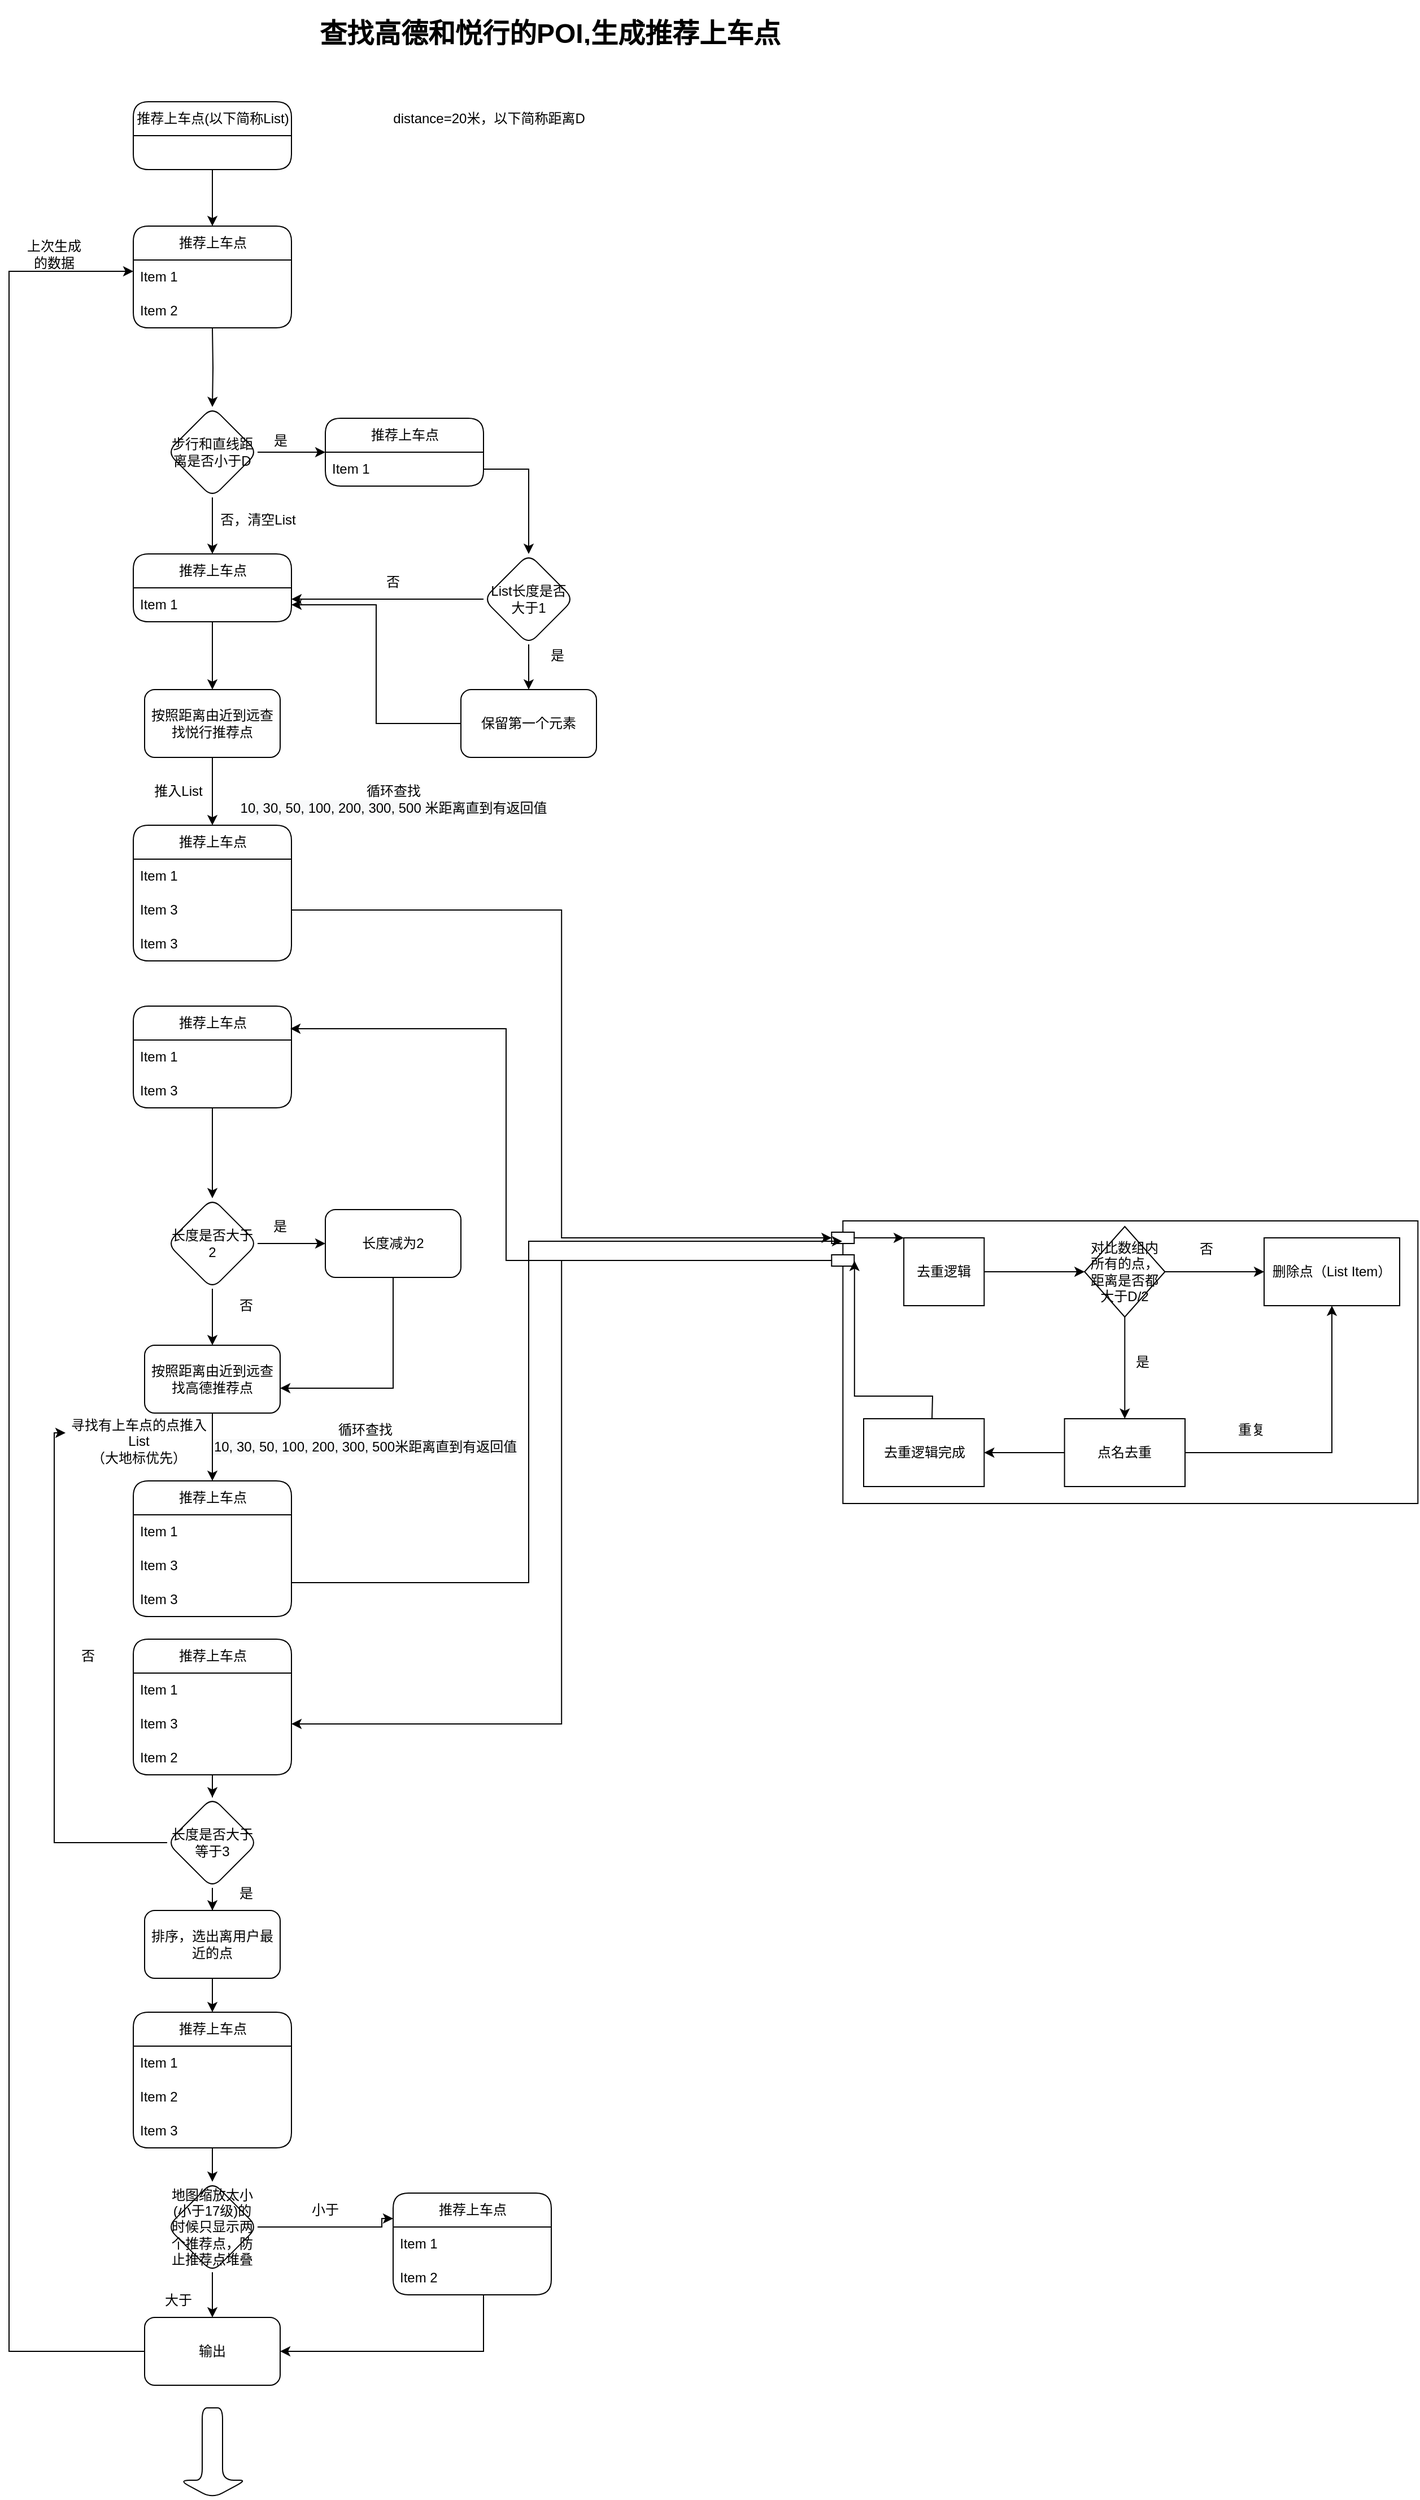 <mxfile version="17.4.0" type="github">
  <diagram id="mwaR5GpsswHJiH0Ugivy" name="Page-1">
    <mxGraphModel dx="2407" dy="2047" grid="1" gridSize="10" guides="1" tooltips="1" connect="1" arrows="1" fold="1" page="1" pageScale="1" pageWidth="827" pageHeight="1169" background="#FFFFFF" math="0" shadow="0">
      <root>
        <mxCell id="0" />
        <mxCell id="1" parent="0" />
        <mxCell id="mT-AoLK3dv-QOc7g7Hux-5" value="" style="edgeStyle=orthogonalEdgeStyle;rounded=0;orthogonalLoop=1;jettySize=auto;html=1;fontFamily=Helvetica;fontSize=12;fontColor=default;entryX=0.5;entryY=0;entryDx=0;entryDy=0;" edge="1" parent="1" target="mT-AoLK3dv-QOc7g7Hux-4">
          <mxGeometry relative="1" as="geometry">
            <mxPoint x="140" y="160" as="sourcePoint" />
            <mxPoint x="140" y="230" as="targetPoint" />
          </mxGeometry>
        </mxCell>
        <mxCell id="mT-AoLK3dv-QOc7g7Hux-10" value="" style="edgeStyle=orthogonalEdgeStyle;rounded=0;orthogonalLoop=1;jettySize=auto;html=1;fontFamily=Helvetica;fontSize=12;fontColor=default;" edge="1" parent="1" source="mT-AoLK3dv-QOc7g7Hux-4">
          <mxGeometry relative="1" as="geometry">
            <mxPoint x="240" y="270" as="targetPoint" />
          </mxGeometry>
        </mxCell>
        <mxCell id="mT-AoLK3dv-QOc7g7Hux-26" style="edgeStyle=orthogonalEdgeStyle;rounded=0;orthogonalLoop=1;jettySize=auto;html=1;exitX=0.5;exitY=1;exitDx=0;exitDy=0;entryX=0.5;entryY=0;entryDx=0;entryDy=0;fontFamily=Helvetica;fontSize=12;fontColor=default;startSize=30;" edge="1" parent="1" source="mT-AoLK3dv-QOc7g7Hux-4" target="mT-AoLK3dv-QOc7g7Hux-25">
          <mxGeometry relative="1" as="geometry" />
        </mxCell>
        <mxCell id="mT-AoLK3dv-QOc7g7Hux-4" value="步行和直线距离是否小于D" style="rhombus;whiteSpace=wrap;html=1;rounded=1;" vertex="1" parent="1">
          <mxGeometry x="100" y="230" width="80" height="80" as="geometry" />
        </mxCell>
        <mxCell id="mT-AoLK3dv-QOc7g7Hux-6" value="&lt;h1&gt;查找高德和悦行的POI,生成推荐上车点&lt;/h1&gt;&lt;p&gt;&lt;br&gt;&lt;/p&gt;" style="text;html=1;strokeColor=none;fillColor=none;spacing=5;spacingTop=-20;whiteSpace=wrap;overflow=hidden;rounded=0;fontFamily=Helvetica;fontSize=12;fontColor=default;" vertex="1" parent="1">
          <mxGeometry x="230" y="-120" width="461" height="30" as="geometry" />
        </mxCell>
        <mxCell id="mT-AoLK3dv-QOc7g7Hux-8" value="distance=20米，以下简称距离D" style="text;html=1;strokeColor=none;fillColor=none;align=center;verticalAlign=middle;whiteSpace=wrap;rounded=0;fontFamily=Helvetica;fontSize=12;fontColor=default;" vertex="1" parent="1">
          <mxGeometry x="280" y="-40" width="210" height="30" as="geometry" />
        </mxCell>
        <mxCell id="mT-AoLK3dv-QOc7g7Hux-11" value="是" style="text;html=1;align=center;verticalAlign=middle;resizable=0;points=[];autosize=1;strokeColor=none;fillColor=none;fontSize=12;fontFamily=Helvetica;fontColor=default;" vertex="1" parent="1">
          <mxGeometry x="185" y="250" width="30" height="20" as="geometry" />
        </mxCell>
        <mxCell id="mT-AoLK3dv-QOc7g7Hux-12" value="推荐上车点" style="swimlane;fontStyle=0;childLayout=stackLayout;horizontal=1;startSize=30;horizontalStack=0;resizeParent=1;resizeParentMax=0;resizeLast=0;collapsible=1;marginBottom=0;rounded=1;fontFamily=Helvetica;fontSize=12;fontColor=default;strokeColor=default;fillColor=default;html=1;" vertex="1" parent="1">
          <mxGeometry x="70" y="70" width="140" height="90" as="geometry" />
        </mxCell>
        <mxCell id="mT-AoLK3dv-QOc7g7Hux-140" value="Item 1" style="text;strokeColor=none;fillColor=none;align=left;verticalAlign=middle;spacingLeft=4;spacingRight=4;overflow=hidden;points=[[0,0.5],[1,0.5]];portConstraint=eastwest;rotatable=0;rounded=1;fontFamily=Helvetica;fontSize=12;fontColor=default;startSize=30;html=1;" vertex="1" parent="mT-AoLK3dv-QOc7g7Hux-12">
          <mxGeometry y="30" width="140" height="30" as="geometry" />
        </mxCell>
        <mxCell id="mT-AoLK3dv-QOc7g7Hux-141" value="Item 2&lt;span&gt;	&lt;/span&gt;" style="text;strokeColor=none;fillColor=none;align=left;verticalAlign=middle;spacingLeft=4;spacingRight=4;overflow=hidden;points=[[0,0.5],[1,0.5]];portConstraint=eastwest;rotatable=0;rounded=1;fontFamily=Helvetica;fontSize=12;fontColor=default;startSize=30;html=1;" vertex="1" parent="mT-AoLK3dv-QOc7g7Hux-12">
          <mxGeometry y="60" width="140" height="30" as="geometry" />
        </mxCell>
        <mxCell id="mT-AoLK3dv-QOc7g7Hux-21" value="推荐上车点" style="swimlane;fontStyle=0;childLayout=stackLayout;horizontal=1;startSize=30;horizontalStack=0;resizeParent=1;resizeParentMax=0;resizeLast=0;collapsible=1;marginBottom=0;rounded=1;fontFamily=Helvetica;fontSize=12;fontColor=default;strokeColor=default;fillColor=default;html=1;" vertex="1" parent="1">
          <mxGeometry x="240" y="240" width="140" height="60" as="geometry" />
        </mxCell>
        <mxCell id="mT-AoLK3dv-QOc7g7Hux-22" value="Item 1" style="text;strokeColor=none;fillColor=none;align=left;verticalAlign=middle;spacingLeft=4;spacingRight=4;overflow=hidden;points=[[0,0.5],[1,0.5]];portConstraint=eastwest;rotatable=0;rounded=1;fontFamily=Helvetica;fontSize=12;fontColor=default;startSize=30;html=1;" vertex="1" parent="mT-AoLK3dv-QOc7g7Hux-21">
          <mxGeometry y="30" width="140" height="30" as="geometry" />
        </mxCell>
        <mxCell id="mT-AoLK3dv-QOc7g7Hux-30" value="" style="edgeStyle=orthogonalEdgeStyle;rounded=0;orthogonalLoop=1;jettySize=auto;html=1;fontFamily=Helvetica;fontSize=12;fontColor=default;startSize=30;" edge="1" parent="1" source="mT-AoLK3dv-QOc7g7Hux-25" target="mT-AoLK3dv-QOc7g7Hux-29">
          <mxGeometry relative="1" as="geometry" />
        </mxCell>
        <mxCell id="mT-AoLK3dv-QOc7g7Hux-25" value="&lt;span&gt;推荐上车点&lt;/span&gt;" style="swimlane;fontStyle=0;childLayout=stackLayout;horizontal=1;startSize=30;horizontalStack=0;resizeParent=1;resizeParentMax=0;resizeLast=0;collapsible=1;marginBottom=0;rounded=1;fontFamily=Helvetica;fontSize=12;fontColor=default;strokeColor=default;fillColor=default;html=1;" vertex="1" parent="1">
          <mxGeometry x="70" y="360" width="140" height="60" as="geometry" />
        </mxCell>
        <mxCell id="mT-AoLK3dv-QOc7g7Hux-131" value="Item 1" style="text;strokeColor=none;fillColor=none;align=left;verticalAlign=middle;spacingLeft=4;spacingRight=4;overflow=hidden;points=[[0,0.5],[1,0.5]];portConstraint=eastwest;rotatable=0;rounded=1;fontFamily=Helvetica;fontSize=12;fontColor=default;startSize=30;html=1;" vertex="1" parent="mT-AoLK3dv-QOc7g7Hux-25">
          <mxGeometry y="30" width="140" height="30" as="geometry" />
        </mxCell>
        <mxCell id="mT-AoLK3dv-QOc7g7Hux-27" value="否，清空List" style="text;html=1;align=center;verticalAlign=middle;resizable=0;points=[];autosize=1;strokeColor=none;fillColor=none;fontSize=12;fontFamily=Helvetica;fontColor=default;" vertex="1" parent="1">
          <mxGeometry x="140" y="320" width="80" height="20" as="geometry" />
        </mxCell>
        <mxCell id="mT-AoLK3dv-QOc7g7Hux-37" value="" style="edgeStyle=orthogonalEdgeStyle;rounded=0;orthogonalLoop=1;jettySize=auto;html=1;fontFamily=Helvetica;fontSize=12;fontColor=default;startSize=30;entryX=0.5;entryY=0;entryDx=0;entryDy=0;" edge="1" parent="1" source="mT-AoLK3dv-QOc7g7Hux-29">
          <mxGeometry relative="1" as="geometry">
            <mxPoint x="140" y="600" as="targetPoint" />
          </mxGeometry>
        </mxCell>
        <mxCell id="mT-AoLK3dv-QOc7g7Hux-29" value="按照距离由近到远查找悦行推荐点" style="whiteSpace=wrap;html=1;fontStyle=0;startSize=30;rounded=1;" vertex="1" parent="1">
          <mxGeometry x="80" y="480" width="120" height="60" as="geometry" />
        </mxCell>
        <mxCell id="mT-AoLK3dv-QOc7g7Hux-31" value="&lt;br&gt;循环查找&lt;br&gt;&lt;span style=&quot;color: rgb(0 , 0 , 0) ; font-family: &amp;#34;helvetica&amp;#34; ; font-size: 12px ; font-style: normal ; font-weight: 400 ; letter-spacing: normal ; text-align: center ; text-indent: 0px ; text-transform: none ; word-spacing: 0px ; background-color: rgb(248 , 249 , 250) ; display: inline ; float: none&quot;&gt;10, 30, 50, 100, 200, 300, 500 米距离直到有返回值&lt;/span&gt;&lt;br&gt;" style="text;html=1;align=center;verticalAlign=middle;resizable=0;points=[];autosize=1;strokeColor=none;fillColor=none;fontSize=12;fontFamily=Helvetica;fontColor=default;" vertex="1" parent="1">
          <mxGeometry x="155" y="545" width="290" height="50" as="geometry" />
        </mxCell>
        <mxCell id="mT-AoLK3dv-QOc7g7Hux-32" style="edgeStyle=orthogonalEdgeStyle;rounded=0;orthogonalLoop=1;jettySize=auto;html=1;fontFamily=Helvetica;fontSize=12;fontColor=default;startSize=30;" edge="1" parent="1" source="mT-AoLK3dv-QOc7g7Hux-22" target="mT-AoLK3dv-QOc7g7Hux-124">
          <mxGeometry relative="1" as="geometry">
            <mxPoint x="420" y="340" as="targetPoint" />
          </mxGeometry>
        </mxCell>
        <mxCell id="mT-AoLK3dv-QOc7g7Hux-38" value="推荐上车点" style="swimlane;fontStyle=0;childLayout=stackLayout;horizontal=1;startSize=30;horizontalStack=0;resizeParent=1;resizeParentMax=0;resizeLast=0;collapsible=1;marginBottom=0;rounded=1;fontFamily=Helvetica;fontSize=12;fontColor=default;strokeColor=default;fillColor=default;html=1;" vertex="1" parent="1">
          <mxGeometry x="70" y="600" width="140" height="120" as="geometry" />
        </mxCell>
        <mxCell id="mT-AoLK3dv-QOc7g7Hux-39" value="Item 1" style="text;strokeColor=none;fillColor=none;align=left;verticalAlign=middle;spacingLeft=4;spacingRight=4;overflow=hidden;points=[[0,0.5],[1,0.5]];portConstraint=eastwest;rotatable=0;rounded=1;fontFamily=Helvetica;fontSize=12;fontColor=default;startSize=30;html=1;" vertex="1" parent="mT-AoLK3dv-QOc7g7Hux-38">
          <mxGeometry y="30" width="140" height="30" as="geometry" />
        </mxCell>
        <mxCell id="mT-AoLK3dv-QOc7g7Hux-40" value="Item 3" style="text;strokeColor=none;fillColor=none;align=left;verticalAlign=middle;spacingLeft=4;spacingRight=4;overflow=hidden;points=[[0,0.5],[1,0.5]];portConstraint=eastwest;rotatable=0;rounded=1;fontFamily=Helvetica;fontSize=12;fontColor=default;startSize=30;html=1;" vertex="1" parent="mT-AoLK3dv-QOc7g7Hux-38">
          <mxGeometry y="60" width="140" height="30" as="geometry" />
        </mxCell>
        <mxCell id="mT-AoLK3dv-QOc7g7Hux-41" value="Item 3" style="text;strokeColor=none;fillColor=none;align=left;verticalAlign=middle;spacingLeft=4;spacingRight=4;overflow=hidden;points=[[0,0.5],[1,0.5]];portConstraint=eastwest;rotatable=0;rounded=1;fontFamily=Helvetica;fontSize=12;fontColor=default;startSize=30;html=1;" vertex="1" parent="mT-AoLK3dv-QOc7g7Hux-38">
          <mxGeometry y="90" width="140" height="30" as="geometry" />
        </mxCell>
        <mxCell id="mT-AoLK3dv-QOc7g7Hux-62" value="" style="group" vertex="1" connectable="0" parent="1">
          <mxGeometry x="681" y="950" width="526.16" height="250" as="geometry" />
        </mxCell>
        <mxCell id="mT-AoLK3dv-QOc7g7Hux-65" value="" style="group" vertex="1" connectable="0" parent="mT-AoLK3dv-QOc7g7Hux-62">
          <mxGeometry x="26.62" y="5" width="499.54" height="245" as="geometry" />
        </mxCell>
        <mxCell id="mT-AoLK3dv-QOc7g7Hux-50" value="&lt;span style=&quot;color: rgba(0 , 0 , 0 , 0) ; font-family: monospace ; font-size: 0px&quot;&gt;%3CmxGraphModel%3E%3Croot%3E%3CmxCell%20id%3D%220%22%2F%3E%3CmxCell%20id%3D%221%22%20parent%3D%220%22%2F%3E%3CmxCell%20id%3D%222%22%20value%3D%22%22%20style%3D%22edgeStyle%3DorthogonalEdgeStyle%3Brounded%3D0%3BorthogonalLoop%3D1%3BjettySize%3Dauto%3Bhtml%3D1%3BfontFamily%3DHelvetica%3BfontSize%3D12%3BfontColor%3Ddefault%3BstartSize%3D30%3B%22%20edge%3D%221%22%20source%3D%223%22%20target%3D%225%22%20parent%3D%221%22%3E%3CmxGeometry%20relative%3D%221%22%20as%3D%22geometry%22%2F%3E%3C%2FmxCell%3E%3CmxCell%20id%3D%223%22%20value%3D%22%E5%8E%BB%E9%87%8D%E9%80%BB%E8%BE%91%22%20style%3D%22rounded%3D0%3BwhiteSpace%3Dwrap%3Bhtml%3D1%3BfontFamily%3DHelvetica%3BfontSize%3D12%3BfontColor%3Ddefault%3BstartSize%3D30%3BstrokeColor%3Ddefault%3BfillColor%3Ddefault%3B%22%20vertex%3D%221%22%20parent%3D%221%22%3E%3CmxGeometry%20x%3D%22360%22%20y%3D%22400%22%20width%3D%22120%22%20height%3D%2260%22%20as%3D%22geometry%22%2F%3E%3C%2FmxCell%3E%3CmxCell%20id%3D%224%22%20value%3D%22%22%20style%3D%22edgeStyle%3DorthogonalEdgeStyle%3Brounded%3D0%3BorthogonalLoop%3D1%3BjettySize%3Dauto%3Bhtml%3D1%3BfontFamily%3DHelvetica%3BfontSize%3D12%3BfontColor%3Ddefault%3BstartSize%3D30%3B%22%20edge%3D%221%22%20source%3D%225%22%20target%3D%227%22%20parent%3D%221%22%3E%3CmxGeometry%20relative%3D%221%22%20as%3D%22geometry%22%2F%3E%3C%2FmxCell%3E%3CmxCell%20id%3D%225%22%20value%3D%22%E5%AF%B9%E6%AF%94%E6%95%B0%E7%BB%84%E5%86%85%E6%89%80%E6%9C%89%E7%9A%84%E7%82%B9%EF%BC%8C%E8%B7%9D%E7%A6%BB%E6%98%AF%E5%90%A6%E9%83%BD%E5%A4%A7%E4%BA%8ED%2F2%22%20style%3D%22rhombus%3BwhiteSpace%3Dwrap%3Bhtml%3D1%3Brounded%3D0%3BstartSize%3D30%3B%22%20vertex%3D%221%22%20parent%3D%221%22%3E%3CmxGeometry%20x%3D%22580%22%20y%3D%22390%22%20width%3D%2280%22%20height%3D%2280%22%20as%3D%22geometry%22%2F%3E%3C%2FmxCell%3E%3CmxCell%20id%3D%226%22%20value%3D%22%22%20style%3D%22edgeStyle%3DorthogonalEdgeStyle%3Brounded%3D0%3BorthogonalLoop%3D1%3BjettySize%3Dauto%3Bhtml%3D1%3BfontFamily%3DHelvetica%3BfontSize%3D12%3BfontColor%3Ddefault%3BstartSize%3D30%3B%22%20edge%3D%221%22%20source%3D%227%22%20target%3D%229%22%20parent%3D%221%22%3E%3CmxGeometry%20relative%3D%221%22%20as%3D%22geometry%22%2F%3E%3C%2FmxCell%3E%3CmxCell%20id%3D%227%22%20value%3D%22%E7%82%B9%E5%90%8D%E5%8E%BB%E9%87%8D%22%20style%3D%22whiteSpace%3Dwrap%3Bhtml%3D1%3Brounded%3D0%3BstartSize%3D30%3B%22%20vertex%3D%221%22%20parent%3D%221%22%3E%3CmxGeometry%20x%3D%22560%22%20y%3D%22560%22%20width%3D%22120%22%20height%3D%2260%22%20as%3D%22geometry%22%2F%3E%3C%2FmxCell%3E%3CmxCell%20id%3D%228%22%20value%3D%22%E6%98%AF%22%20style%3D%22text%3Bhtml%3D1%3Balign%3Dcenter%3BverticalAlign%3Dmiddle%3Bresizable%3D0%3Bpoints%3D%5B%5D%3Bautosize%3D1%3BstrokeColor%3Dnone%3BfillColor%3Dnone%3BfontSize%3D12%3BfontFamily%3DHelvetica%3BfontColor%3Ddefault%3B%22%20vertex%3D%221%22%20parent%3D%221%22%3E%3CmxGeometry%20x%3D%22620%22%20y%3D%22500%22%20width%3D%2230%22%20height%3D%2220%22%20as%3D%22geometry%22%2F%3E%3C%2FmxCell%3E%3CmxCell%20id%3D%229%22%20value%3D%22%E5%8E%BB%E9%87%8D%E9%80%BB%E8%BE%91%E5%AE%8C%E6%88%90%22%20style%3D%22whiteSpace%3Dwrap%3Bhtml%3D1%3Brounded%3D0%3BstartSize%3D30%3B%22%20vertex%3D%221%22%20parent%3D%221%22%3E%3CmxGeometry%20x%3D%22360%22%20y%3D%22560%22%20width%3D%22120%22%20height%3D%2260%22%20as%3D%22geometry%22%2F%3E%3C%2FmxCell%3E%3C%2Froot%3E%3C%2FmxGraphModel%3E&lt;/span&gt;" style="shape=module;align=left;spacingLeft=20;align=center;verticalAlign=top;rounded=1;fontFamily=Helvetica;fontSize=12;fontColor=default;startSize=30;strokeColor=default;fillColor=default;html=1;" vertex="1" parent="mT-AoLK3dv-QOc7g7Hux-65">
          <mxGeometry x="-19.46" y="-5" width="519" height="250" as="geometry" />
        </mxCell>
        <mxCell id="mT-AoLK3dv-QOc7g7Hux-61" style="edgeStyle=orthogonalEdgeStyle;rounded=0;orthogonalLoop=1;jettySize=auto;html=1;fontFamily=Helvetica;fontSize=12;fontColor=default;startSize=30;entryX=0.039;entryY=0.141;entryDx=0;entryDy=0;entryPerimeter=0;" edge="1" parent="mT-AoLK3dv-QOc7g7Hux-65" target="mT-AoLK3dv-QOc7g7Hux-50">
          <mxGeometry relative="1" as="geometry">
            <mxPoint x="69.407" y="170" as="sourcePoint" />
          </mxGeometry>
        </mxCell>
        <mxCell id="mT-AoLK3dv-QOc7g7Hux-52" value="去重逻辑" style="rounded=0;whiteSpace=wrap;html=1;fontFamily=Helvetica;fontSize=12;fontColor=default;startSize=30;strokeColor=default;fillColor=default;" vertex="1" parent="mT-AoLK3dv-QOc7g7Hux-65">
          <mxGeometry x="44.452" y="10" width="71.122" height="60" as="geometry" />
        </mxCell>
        <mxCell id="mT-AoLK3dv-QOc7g7Hux-54" value="对比数组内所有的点，距离是否都大于D/2" style="rhombus;whiteSpace=wrap;html=1;rounded=0;startSize=30;" vertex="1" parent="mT-AoLK3dv-QOc7g7Hux-65">
          <mxGeometry x="204.477" width="71.122" height="80" as="geometry" />
        </mxCell>
        <mxCell id="mT-AoLK3dv-QOc7g7Hux-51" value="" style="edgeStyle=orthogonalEdgeStyle;rounded=0;orthogonalLoop=1;jettySize=auto;html=1;fontFamily=Helvetica;fontSize=12;fontColor=default;startSize=30;" edge="1" parent="mT-AoLK3dv-QOc7g7Hux-65" source="mT-AoLK3dv-QOc7g7Hux-52" target="mT-AoLK3dv-QOc7g7Hux-54">
          <mxGeometry relative="1" as="geometry" />
        </mxCell>
        <mxCell id="mT-AoLK3dv-QOc7g7Hux-56" value="点名去重" style="whiteSpace=wrap;html=1;rounded=0;startSize=30;" vertex="1" parent="mT-AoLK3dv-QOc7g7Hux-65">
          <mxGeometry x="186.696" y="170" width="106.684" height="60" as="geometry" />
        </mxCell>
        <mxCell id="mT-AoLK3dv-QOc7g7Hux-53" value="" style="edgeStyle=orthogonalEdgeStyle;rounded=0;orthogonalLoop=1;jettySize=auto;html=1;fontFamily=Helvetica;fontSize=12;fontColor=default;startSize=30;" edge="1" parent="mT-AoLK3dv-QOc7g7Hux-65" source="mT-AoLK3dv-QOc7g7Hux-54" target="mT-AoLK3dv-QOc7g7Hux-56">
          <mxGeometry relative="1" as="geometry" />
        </mxCell>
        <mxCell id="mT-AoLK3dv-QOc7g7Hux-57" value="是" style="text;html=1;align=center;verticalAlign=middle;resizable=0;points=[];autosize=1;strokeColor=none;fillColor=none;fontSize=12;fontFamily=Helvetica;fontColor=default;" vertex="1" parent="mT-AoLK3dv-QOc7g7Hux-65">
          <mxGeometry x="240.038" y="110" width="30" height="20" as="geometry" />
        </mxCell>
        <mxCell id="mT-AoLK3dv-QOc7g7Hux-58" value="去重逻辑完成" style="whiteSpace=wrap;html=1;rounded=0;startSize=30;" vertex="1" parent="mT-AoLK3dv-QOc7g7Hux-65">
          <mxGeometry x="8.89" y="170" width="106.684" height="60" as="geometry" />
        </mxCell>
        <mxCell id="mT-AoLK3dv-QOc7g7Hux-55" value="" style="edgeStyle=orthogonalEdgeStyle;rounded=0;orthogonalLoop=1;jettySize=auto;html=1;fontFamily=Helvetica;fontSize=12;fontColor=default;startSize=30;" edge="1" parent="mT-AoLK3dv-QOc7g7Hux-65" source="mT-AoLK3dv-QOc7g7Hux-56" target="mT-AoLK3dv-QOc7g7Hux-58">
          <mxGeometry relative="1" as="geometry" />
        </mxCell>
        <mxCell id="mT-AoLK3dv-QOc7g7Hux-64" value="" style="endArrow=classic;html=1;rounded=0;fontFamily=Helvetica;fontSize=12;fontColor=default;startSize=30;entryX=0;entryY=0;entryDx=0;entryDy=0;" edge="1" parent="mT-AoLK3dv-QOc7g7Hux-65" target="mT-AoLK3dv-QOc7g7Hux-52">
          <mxGeometry width="50" height="50" relative="1" as="geometry">
            <mxPoint y="10" as="sourcePoint" />
            <mxPoint x="44.452" y="25" as="targetPoint" />
          </mxGeometry>
        </mxCell>
        <mxCell id="mT-AoLK3dv-QOc7g7Hux-168" value="否" style="text;html=1;strokeColor=none;fillColor=none;align=center;verticalAlign=middle;whiteSpace=wrap;rounded=0;fontFamily=Helvetica;fontSize=12;fontColor=default;startSize=30;" vertex="1" parent="mT-AoLK3dv-QOc7g7Hux-62">
          <mxGeometry x="309" y="10" width="60" height="30" as="geometry" />
        </mxCell>
        <mxCell id="mT-AoLK3dv-QOc7g7Hux-171" value="重复" style="text;html=1;strokeColor=none;fillColor=none;align=center;verticalAlign=middle;whiteSpace=wrap;rounded=0;fontFamily=Helvetica;fontSize=12;fontColor=default;startSize=30;" vertex="1" parent="mT-AoLK3dv-QOc7g7Hux-62">
          <mxGeometry x="349" y="170" width="60" height="30" as="geometry" />
        </mxCell>
        <mxCell id="mT-AoLK3dv-QOc7g7Hux-63" style="edgeStyle=orthogonalEdgeStyle;rounded=0;orthogonalLoop=1;jettySize=auto;html=1;fontFamily=Helvetica;fontSize=12;fontColor=default;startSize=30;entryX=0;entryY=0;entryDx=0;entryDy=15;entryPerimeter=0;" edge="1" parent="1" source="mT-AoLK3dv-QOc7g7Hux-40" target="mT-AoLK3dv-QOc7g7Hux-50">
          <mxGeometry relative="1" as="geometry">
            <mxPoint x="580" y="960" as="targetPoint" />
          </mxGeometry>
        </mxCell>
        <mxCell id="mT-AoLK3dv-QOc7g7Hux-72" value="" style="edgeStyle=orthogonalEdgeStyle;rounded=0;orthogonalLoop=1;jettySize=auto;html=1;fontFamily=Helvetica;fontSize=12;fontColor=default;startSize=30;" edge="1" parent="1" source="mT-AoLK3dv-QOc7g7Hux-66" target="mT-AoLK3dv-QOc7g7Hux-71">
          <mxGeometry relative="1" as="geometry" />
        </mxCell>
        <mxCell id="mT-AoLK3dv-QOc7g7Hux-66" value="推荐上车点" style="swimlane;fontStyle=0;childLayout=stackLayout;horizontal=1;startSize=30;horizontalStack=0;resizeParent=1;resizeParentMax=0;resizeLast=0;collapsible=1;marginBottom=0;rounded=1;fontFamily=Helvetica;fontSize=12;fontColor=default;strokeColor=default;fillColor=default;html=1;" vertex="1" parent="1">
          <mxGeometry x="70" y="760" width="140" height="90" as="geometry" />
        </mxCell>
        <mxCell id="mT-AoLK3dv-QOc7g7Hux-67" value="Item 1" style="text;strokeColor=none;fillColor=none;align=left;verticalAlign=middle;spacingLeft=4;spacingRight=4;overflow=hidden;points=[[0,0.5],[1,0.5]];portConstraint=eastwest;rotatable=0;rounded=1;fontFamily=Helvetica;fontSize=12;fontColor=default;startSize=30;html=1;" vertex="1" parent="mT-AoLK3dv-QOc7g7Hux-66">
          <mxGeometry y="30" width="140" height="30" as="geometry" />
        </mxCell>
        <mxCell id="mT-AoLK3dv-QOc7g7Hux-69" value="Item 3" style="text;strokeColor=none;fillColor=none;align=left;verticalAlign=middle;spacingLeft=4;spacingRight=4;overflow=hidden;points=[[0,0.5],[1,0.5]];portConstraint=eastwest;rotatable=0;rounded=1;fontFamily=Helvetica;fontSize=12;fontColor=default;startSize=30;html=1;" vertex="1" parent="mT-AoLK3dv-QOc7g7Hux-66">
          <mxGeometry y="60" width="140" height="30" as="geometry" />
        </mxCell>
        <mxCell id="mT-AoLK3dv-QOc7g7Hux-70" style="edgeStyle=orthogonalEdgeStyle;rounded=0;orthogonalLoop=1;jettySize=auto;html=1;exitX=0;exitY=0;exitDx=0;exitDy=35;exitPerimeter=0;fontFamily=Helvetica;fontSize=12;fontColor=default;startSize=30;" edge="1" parent="1" source="mT-AoLK3dv-QOc7g7Hux-50">
          <mxGeometry relative="1" as="geometry">
            <mxPoint x="209" y="780" as="targetPoint" />
            <Array as="points">
              <mxPoint x="400" y="985" />
              <mxPoint x="400" y="780" />
            </Array>
          </mxGeometry>
        </mxCell>
        <mxCell id="mT-AoLK3dv-QOc7g7Hux-84" value="" style="edgeStyle=orthogonalEdgeStyle;rounded=0;orthogonalLoop=1;jettySize=auto;html=1;fontFamily=Helvetica;fontSize=12;fontColor=default;startSize=30;" edge="1" parent="1" source="mT-AoLK3dv-QOc7g7Hux-71" target="mT-AoLK3dv-QOc7g7Hux-75">
          <mxGeometry relative="1" as="geometry" />
        </mxCell>
        <mxCell id="mT-AoLK3dv-QOc7g7Hux-86" value="" style="edgeStyle=orthogonalEdgeStyle;rounded=0;orthogonalLoop=1;jettySize=auto;html=1;fontFamily=Helvetica;fontSize=12;fontColor=default;startSize=30;" edge="1" parent="1" source="mT-AoLK3dv-QOc7g7Hux-71" target="mT-AoLK3dv-QOc7g7Hux-85">
          <mxGeometry relative="1" as="geometry" />
        </mxCell>
        <mxCell id="mT-AoLK3dv-QOc7g7Hux-71" value="长度是否大于2" style="rhombus;whiteSpace=wrap;html=1;rounded=1;fontFamily=Helvetica;fontSize=12;fontColor=default;startSize=30;strokeColor=default;fillColor=default;" vertex="1" parent="1">
          <mxGeometry x="100" y="930" width="80" height="80" as="geometry" />
        </mxCell>
        <mxCell id="mT-AoLK3dv-QOc7g7Hux-73" value="否" style="text;html=1;strokeColor=none;fillColor=none;align=center;verticalAlign=middle;whiteSpace=wrap;rounded=0;fontFamily=Helvetica;fontSize=12;fontColor=default;startSize=30;" vertex="1" parent="1">
          <mxGeometry x="140" y="1010" width="60" height="30" as="geometry" />
        </mxCell>
        <mxCell id="mT-AoLK3dv-QOc7g7Hux-74" value="" style="edgeStyle=orthogonalEdgeStyle;rounded=0;orthogonalLoop=1;jettySize=auto;html=1;fontFamily=Helvetica;fontSize=12;fontColor=default;startSize=30;entryX=0.5;entryY=0;entryDx=0;entryDy=0;" edge="1" parent="1" source="mT-AoLK3dv-QOc7g7Hux-75">
          <mxGeometry relative="1" as="geometry">
            <mxPoint x="140" y="1180" as="targetPoint" />
          </mxGeometry>
        </mxCell>
        <mxCell id="mT-AoLK3dv-QOc7g7Hux-75" value="按照距离由近到远查找高德推荐点" style="whiteSpace=wrap;html=1;fontStyle=0;startSize=30;rounded=1;" vertex="1" parent="1">
          <mxGeometry x="80" y="1060" width="120" height="60" as="geometry" />
        </mxCell>
        <mxCell id="mT-AoLK3dv-QOc7g7Hux-116" style="edgeStyle=orthogonalEdgeStyle;rounded=0;orthogonalLoop=1;jettySize=auto;html=1;fontFamily=Helvetica;fontSize=12;fontColor=default;startSize=30;entryX=0.018;entryY=0.072;entryDx=0;entryDy=0;entryPerimeter=0;" edge="1" parent="1" source="mT-AoLK3dv-QOc7g7Hux-76" target="mT-AoLK3dv-QOc7g7Hux-50">
          <mxGeometry relative="1" as="geometry">
            <mxPoint x="760" y="960" as="targetPoint" />
            <Array as="points">
              <mxPoint x="420" y="1270" />
              <mxPoint x="420" y="968" />
            </Array>
          </mxGeometry>
        </mxCell>
        <mxCell id="mT-AoLK3dv-QOc7g7Hux-76" value="推荐上车点" style="swimlane;fontStyle=0;childLayout=stackLayout;horizontal=1;startSize=30;horizontalStack=0;resizeParent=1;resizeParentMax=0;resizeLast=0;collapsible=1;marginBottom=0;rounded=1;fontFamily=Helvetica;fontSize=12;fontColor=default;strokeColor=default;fillColor=default;html=1;" vertex="1" parent="1">
          <mxGeometry x="70" y="1180" width="140" height="120" as="geometry" />
        </mxCell>
        <mxCell id="mT-AoLK3dv-QOc7g7Hux-77" value="Item 1" style="text;strokeColor=none;fillColor=none;align=left;verticalAlign=middle;spacingLeft=4;spacingRight=4;overflow=hidden;points=[[0,0.5],[1,0.5]];portConstraint=eastwest;rotatable=0;rounded=1;fontFamily=Helvetica;fontSize=12;fontColor=default;startSize=30;html=1;" vertex="1" parent="mT-AoLK3dv-QOc7g7Hux-76">
          <mxGeometry y="30" width="140" height="30" as="geometry" />
        </mxCell>
        <mxCell id="mT-AoLK3dv-QOc7g7Hux-114" value="Item 3" style="text;strokeColor=none;fillColor=none;align=left;verticalAlign=middle;spacingLeft=4;spacingRight=4;overflow=hidden;points=[[0,0.5],[1,0.5]];portConstraint=eastwest;rotatable=0;rounded=1;fontFamily=Helvetica;fontSize=12;fontColor=default;startSize=30;html=1;" vertex="1" parent="mT-AoLK3dv-QOc7g7Hux-76">
          <mxGeometry y="60" width="140" height="30" as="geometry" />
        </mxCell>
        <mxCell id="mT-AoLK3dv-QOc7g7Hux-78" value="Item 3" style="text;strokeColor=none;fillColor=none;align=left;verticalAlign=middle;spacingLeft=4;spacingRight=4;overflow=hidden;points=[[0,0.5],[1,0.5]];portConstraint=eastwest;rotatable=0;rounded=1;fontFamily=Helvetica;fontSize=12;fontColor=default;startSize=30;html=1;" vertex="1" parent="mT-AoLK3dv-QOc7g7Hux-76">
          <mxGeometry y="90" width="140" height="30" as="geometry" />
        </mxCell>
        <mxCell id="mT-AoLK3dv-QOc7g7Hux-121" value="" style="edgeStyle=orthogonalEdgeStyle;rounded=0;orthogonalLoop=1;jettySize=auto;html=1;fontFamily=Helvetica;fontSize=12;fontColor=default;startSize=30;entryX=0.5;entryY=0;entryDx=0;entryDy=0;" edge="1" parent="1" source="mT-AoLK3dv-QOc7g7Hux-80" target="mT-AoLK3dv-QOc7g7Hux-156">
          <mxGeometry relative="1" as="geometry" />
        </mxCell>
        <mxCell id="mT-AoLK3dv-QOc7g7Hux-80" value="推荐上车点" style="swimlane;fontStyle=0;childLayout=stackLayout;horizontal=1;startSize=30;horizontalStack=0;resizeParent=1;resizeParentMax=0;resizeLast=0;collapsible=1;marginBottom=0;rounded=1;fontFamily=Helvetica;fontSize=12;fontColor=default;strokeColor=default;fillColor=default;html=1;" vertex="1" parent="1">
          <mxGeometry x="70" y="1320" width="140" height="120" as="geometry" />
        </mxCell>
        <mxCell id="mT-AoLK3dv-QOc7g7Hux-81" value="Item 1" style="text;strokeColor=none;fillColor=none;align=left;verticalAlign=middle;spacingLeft=4;spacingRight=4;overflow=hidden;points=[[0,0.5],[1,0.5]];portConstraint=eastwest;rotatable=0;rounded=1;fontFamily=Helvetica;fontSize=12;fontColor=default;startSize=30;html=1;" vertex="1" parent="mT-AoLK3dv-QOc7g7Hux-80">
          <mxGeometry y="30" width="140" height="30" as="geometry" />
        </mxCell>
        <mxCell id="mT-AoLK3dv-QOc7g7Hux-82" value="Item 3" style="text;strokeColor=none;fillColor=none;align=left;verticalAlign=middle;spacingLeft=4;spacingRight=4;overflow=hidden;points=[[0,0.5],[1,0.5]];portConstraint=eastwest;rotatable=0;rounded=1;fontFamily=Helvetica;fontSize=12;fontColor=default;startSize=30;html=1;" vertex="1" parent="mT-AoLK3dv-QOc7g7Hux-80">
          <mxGeometry y="60" width="140" height="30" as="geometry" />
        </mxCell>
        <mxCell id="mT-AoLK3dv-QOc7g7Hux-83" value="Item 2" style="text;strokeColor=none;fillColor=none;align=left;verticalAlign=middle;spacingLeft=4;spacingRight=4;overflow=hidden;points=[[0,0.5],[1,0.5]];portConstraint=eastwest;rotatable=0;rounded=1;fontFamily=Helvetica;fontSize=12;fontColor=default;startSize=30;html=1;" vertex="1" parent="mT-AoLK3dv-QOc7g7Hux-80">
          <mxGeometry y="90" width="140" height="30" as="geometry" />
        </mxCell>
        <mxCell id="mT-AoLK3dv-QOc7g7Hux-88" style="edgeStyle=orthogonalEdgeStyle;rounded=0;orthogonalLoop=1;jettySize=auto;html=1;entryX=1;entryY=0.633;entryDx=0;entryDy=0;entryPerimeter=0;fontFamily=Helvetica;fontSize=12;fontColor=default;startSize=30;" edge="1" parent="1" source="mT-AoLK3dv-QOc7g7Hux-85" target="mT-AoLK3dv-QOc7g7Hux-75">
          <mxGeometry relative="1" as="geometry">
            <Array as="points">
              <mxPoint x="300" y="1098" />
            </Array>
          </mxGeometry>
        </mxCell>
        <mxCell id="mT-AoLK3dv-QOc7g7Hux-85" value="长度减为2" style="whiteSpace=wrap;html=1;rounded=1;startSize=30;" vertex="1" parent="1">
          <mxGeometry x="240" y="940" width="120" height="60" as="geometry" />
        </mxCell>
        <mxCell id="mT-AoLK3dv-QOc7g7Hux-87" value="是" style="text;html=1;strokeColor=none;fillColor=none;align=center;verticalAlign=middle;whiteSpace=wrap;rounded=0;fontFamily=Helvetica;fontSize=12;fontColor=default;startSize=30;" vertex="1" parent="1">
          <mxGeometry x="170" y="940" width="60" height="30" as="geometry" />
        </mxCell>
        <mxCell id="mT-AoLK3dv-QOc7g7Hux-119" style="edgeStyle=orthogonalEdgeStyle;rounded=0;orthogonalLoop=1;jettySize=auto;html=1;exitX=0;exitY=0;exitDx=0;exitDy=35;exitPerimeter=0;entryX=1;entryY=0.5;entryDx=0;entryDy=0;fontFamily=Helvetica;fontSize=12;fontColor=default;startSize=30;" edge="1" parent="1" source="mT-AoLK3dv-QOc7g7Hux-50" target="mT-AoLK3dv-QOc7g7Hux-82">
          <mxGeometry relative="1" as="geometry" />
        </mxCell>
        <mxCell id="mT-AoLK3dv-QOc7g7Hux-123" value="" style="edgeStyle=orthogonalEdgeStyle;rounded=0;orthogonalLoop=1;jettySize=auto;html=1;fontFamily=Helvetica;fontSize=12;fontColor=default;startSize=30;entryX=0.5;entryY=0;entryDx=0;entryDy=0;" edge="1" parent="1" source="mT-AoLK3dv-QOc7g7Hux-120" target="mT-AoLK3dv-QOc7g7Hux-134">
          <mxGeometry relative="1" as="geometry">
            <mxPoint x="240" y="1640" as="targetPoint" />
          </mxGeometry>
        </mxCell>
        <mxCell id="mT-AoLK3dv-QOc7g7Hux-120" value="排序，选出离用户最近的点" style="whiteSpace=wrap;html=1;fontStyle=0;startSize=30;rounded=1;" vertex="1" parent="1">
          <mxGeometry x="80" y="1560" width="120" height="60" as="geometry" />
        </mxCell>
        <mxCell id="mT-AoLK3dv-QOc7g7Hux-173" style="edgeStyle=orthogonalEdgeStyle;rounded=0;orthogonalLoop=1;jettySize=auto;html=1;fontFamily=Helvetica;fontSize=12;fontColor=default;startSize=30;" edge="1" parent="1" source="mT-AoLK3dv-QOc7g7Hux-122">
          <mxGeometry relative="1" as="geometry">
            <mxPoint x="70" y="110" as="targetPoint" />
            <Array as="points">
              <mxPoint x="-40" y="1950" />
              <mxPoint x="-40" y="110" />
              <mxPoint x="70" y="110" />
            </Array>
          </mxGeometry>
        </mxCell>
        <mxCell id="mT-AoLK3dv-QOc7g7Hux-122" value="输出" style="whiteSpace=wrap;html=1;fontStyle=0;startSize=30;rounded=1;" vertex="1" parent="1">
          <mxGeometry x="80" y="1920" width="120" height="60" as="geometry" />
        </mxCell>
        <mxCell id="mT-AoLK3dv-QOc7g7Hux-125" style="edgeStyle=orthogonalEdgeStyle;rounded=0;orthogonalLoop=1;jettySize=auto;html=1;fontFamily=Helvetica;fontSize=12;fontColor=default;startSize=30;" edge="1" parent="1" source="mT-AoLK3dv-QOc7g7Hux-124">
          <mxGeometry relative="1" as="geometry">
            <mxPoint x="210" y="400" as="targetPoint" />
          </mxGeometry>
        </mxCell>
        <mxCell id="mT-AoLK3dv-QOc7g7Hux-128" value="" style="edgeStyle=orthogonalEdgeStyle;rounded=0;orthogonalLoop=1;jettySize=auto;html=1;fontFamily=Helvetica;fontSize=12;fontColor=default;startSize=30;" edge="1" parent="1" source="mT-AoLK3dv-QOc7g7Hux-124" target="mT-AoLK3dv-QOc7g7Hux-127">
          <mxGeometry relative="1" as="geometry" />
        </mxCell>
        <mxCell id="mT-AoLK3dv-QOc7g7Hux-124" value="List长度是否大于1" style="rhombus;whiteSpace=wrap;html=1;rounded=1;fontFamily=Helvetica;fontSize=12;fontColor=default;startSize=30;strokeColor=default;fillColor=default;gradientColor=none;" vertex="1" parent="1">
          <mxGeometry x="380" y="360" width="80" height="80" as="geometry" />
        </mxCell>
        <mxCell id="mT-AoLK3dv-QOc7g7Hux-126" value="否" style="text;html=1;strokeColor=none;fillColor=none;align=center;verticalAlign=middle;whiteSpace=wrap;rounded=0;fontFamily=Helvetica;fontSize=12;fontColor=default;startSize=30;" vertex="1" parent="1">
          <mxGeometry x="270" y="370" width="60" height="30" as="geometry" />
        </mxCell>
        <mxCell id="mT-AoLK3dv-QOc7g7Hux-129" style="edgeStyle=orthogonalEdgeStyle;rounded=0;orthogonalLoop=1;jettySize=auto;html=1;entryX=1;entryY=0.75;entryDx=0;entryDy=0;fontFamily=Helvetica;fontSize=12;fontColor=default;startSize=30;" edge="1" parent="1" source="mT-AoLK3dv-QOc7g7Hux-127" target="mT-AoLK3dv-QOc7g7Hux-25">
          <mxGeometry relative="1" as="geometry" />
        </mxCell>
        <mxCell id="mT-AoLK3dv-QOc7g7Hux-127" value="保留第一个元素" style="whiteSpace=wrap;html=1;rounded=1;startSize=30;gradientColor=none;" vertex="1" parent="1">
          <mxGeometry x="360" y="480" width="120" height="60" as="geometry" />
        </mxCell>
        <mxCell id="mT-AoLK3dv-QOc7g7Hux-130" value="是" style="text;html=1;align=center;verticalAlign=middle;resizable=0;points=[];autosize=1;strokeColor=none;fillColor=none;fontSize=12;fontFamily=Helvetica;fontColor=default;" vertex="1" parent="1">
          <mxGeometry x="430" y="440" width="30" height="20" as="geometry" />
        </mxCell>
        <mxCell id="mT-AoLK3dv-QOc7g7Hux-132" value="推入&lt;span&gt;List&lt;/span&gt;" style="text;html=1;strokeColor=none;fillColor=none;align=center;verticalAlign=middle;whiteSpace=wrap;rounded=0;fontFamily=Helvetica;fontSize=12;fontColor=default;startSize=30;" vertex="1" parent="1">
          <mxGeometry x="80" y="555" width="60" height="30" as="geometry" />
        </mxCell>
        <mxCell id="mT-AoLK3dv-QOc7g7Hux-133" value="寻找有上车点的点推入&lt;span&gt;List&lt;/span&gt;&lt;br&gt;（大地标优先）" style="text;html=1;strokeColor=none;fillColor=none;align=center;verticalAlign=middle;whiteSpace=wrap;rounded=0;fontFamily=Helvetica;fontSize=12;fontColor=default;startSize=30;" vertex="1" parent="1">
          <mxGeometry x="10" y="1130" width="130" height="30" as="geometry" />
        </mxCell>
        <mxCell id="mT-AoLK3dv-QOc7g7Hux-145" value="" style="edgeStyle=orthogonalEdgeStyle;rounded=0;orthogonalLoop=1;jettySize=auto;html=1;fontFamily=Helvetica;fontSize=12;fontColor=default;startSize=30;" edge="1" parent="1" source="mT-AoLK3dv-QOc7g7Hux-134" target="mT-AoLK3dv-QOc7g7Hux-144">
          <mxGeometry relative="1" as="geometry" />
        </mxCell>
        <mxCell id="mT-AoLK3dv-QOc7g7Hux-134" value="推荐上车点" style="swimlane;fontStyle=0;childLayout=stackLayout;horizontal=1;startSize=30;horizontalStack=0;resizeParent=1;resizeParentMax=0;resizeLast=0;collapsible=1;marginBottom=0;rounded=1;fontFamily=Helvetica;fontSize=12;fontColor=default;strokeColor=default;fillColor=default;html=1;" vertex="1" parent="1">
          <mxGeometry x="70" y="1650" width="140" height="120" as="geometry" />
        </mxCell>
        <mxCell id="mT-AoLK3dv-QOc7g7Hux-135" value="Item 1" style="text;strokeColor=none;fillColor=none;align=left;verticalAlign=middle;spacingLeft=4;spacingRight=4;overflow=hidden;points=[[0,0.5],[1,0.5]];portConstraint=eastwest;rotatable=0;rounded=1;fontFamily=Helvetica;fontSize=12;fontColor=default;startSize=30;html=1;" vertex="1" parent="mT-AoLK3dv-QOc7g7Hux-134">
          <mxGeometry y="30" width="140" height="30" as="geometry" />
        </mxCell>
        <mxCell id="mT-AoLK3dv-QOc7g7Hux-136" value="Item 2&lt;span style=&quot;white-space: pre&quot;&gt;	&lt;/span&gt;" style="text;strokeColor=none;fillColor=none;align=left;verticalAlign=middle;spacingLeft=4;spacingRight=4;overflow=hidden;points=[[0,0.5],[1,0.5]];portConstraint=eastwest;rotatable=0;rounded=1;fontFamily=Helvetica;fontSize=12;fontColor=default;startSize=30;html=1;" vertex="1" parent="mT-AoLK3dv-QOc7g7Hux-134">
          <mxGeometry y="60" width="140" height="30" as="geometry" />
        </mxCell>
        <mxCell id="mT-AoLK3dv-QOc7g7Hux-137" value="Item 3" style="text;strokeColor=none;fillColor=none;align=left;verticalAlign=middle;spacingLeft=4;spacingRight=4;overflow=hidden;points=[[0,0.5],[1,0.5]];portConstraint=eastwest;rotatable=0;rounded=1;fontFamily=Helvetica;fontSize=12;fontColor=default;startSize=30;html=1;" vertex="1" parent="mT-AoLK3dv-QOc7g7Hux-134">
          <mxGeometry y="90" width="140" height="30" as="geometry" />
        </mxCell>
        <mxCell id="mT-AoLK3dv-QOc7g7Hux-146" style="edgeStyle=orthogonalEdgeStyle;rounded=0;orthogonalLoop=1;jettySize=auto;html=1;entryX=0.5;entryY=0;entryDx=0;entryDy=0;fontFamily=Helvetica;fontSize=12;fontColor=default;startSize=30;exitX=0.5;exitY=1;exitDx=0;exitDy=0;" edge="1" parent="1" source="mT-AoLK3dv-QOc7g7Hux-144" target="mT-AoLK3dv-QOc7g7Hux-122">
          <mxGeometry relative="1" as="geometry">
            <Array as="points">
              <mxPoint x="140" y="1900" />
              <mxPoint x="140" y="1900" />
            </Array>
          </mxGeometry>
        </mxCell>
        <mxCell id="mT-AoLK3dv-QOc7g7Hux-152" value="" style="edgeStyle=orthogonalEdgeStyle;rounded=0;orthogonalLoop=1;jettySize=auto;html=1;fontFamily=Helvetica;fontSize=12;fontColor=default;startSize=30;entryX=0;entryY=0.25;entryDx=0;entryDy=0;" edge="1" parent="1" source="mT-AoLK3dv-QOc7g7Hux-144" target="mT-AoLK3dv-QOc7g7Hux-148">
          <mxGeometry relative="1" as="geometry">
            <Array as="points">
              <mxPoint x="290" y="1840" />
            </Array>
          </mxGeometry>
        </mxCell>
        <mxCell id="mT-AoLK3dv-QOc7g7Hux-144" value="地图缩放太小(小于17级)的时候只显示两个推荐点，防止推荐点堆叠" style="rhombus;whiteSpace=wrap;html=1;fontStyle=0;startSize=30;rounded=1;" vertex="1" parent="1">
          <mxGeometry x="100" y="1800" width="80" height="80" as="geometry" />
        </mxCell>
        <mxCell id="mT-AoLK3dv-QOc7g7Hux-147" value="大于" style="text;html=1;strokeColor=none;fillColor=none;align=center;verticalAlign=middle;whiteSpace=wrap;rounded=0;fontFamily=Helvetica;fontSize=12;fontColor=default;startSize=30;" vertex="1" parent="1">
          <mxGeometry x="80" y="1890" width="60" height="30" as="geometry" />
        </mxCell>
        <mxCell id="mT-AoLK3dv-QOc7g7Hux-153" style="edgeStyle=orthogonalEdgeStyle;rounded=0;orthogonalLoop=1;jettySize=auto;html=1;entryX=1;entryY=0.5;entryDx=0;entryDy=0;fontFamily=Helvetica;fontSize=12;fontColor=default;startSize=30;" edge="1" parent="1" source="mT-AoLK3dv-QOc7g7Hux-148" target="mT-AoLK3dv-QOc7g7Hux-122">
          <mxGeometry relative="1" as="geometry">
            <Array as="points">
              <mxPoint x="380" y="1950" />
            </Array>
          </mxGeometry>
        </mxCell>
        <mxCell id="mT-AoLK3dv-QOc7g7Hux-148" value="推荐上车点" style="swimlane;fontStyle=0;childLayout=stackLayout;horizontal=1;startSize=30;horizontalStack=0;resizeParent=1;resizeParentMax=0;resizeLast=0;collapsible=1;marginBottom=0;rounded=1;fontFamily=Helvetica;fontSize=12;fontColor=default;strokeColor=default;fillColor=default;html=1;" vertex="1" parent="1">
          <mxGeometry x="300" y="1810" width="140" height="90" as="geometry" />
        </mxCell>
        <mxCell id="mT-AoLK3dv-QOc7g7Hux-149" value="Item 1" style="text;strokeColor=none;fillColor=none;align=left;verticalAlign=middle;spacingLeft=4;spacingRight=4;overflow=hidden;points=[[0,0.5],[1,0.5]];portConstraint=eastwest;rotatable=0;rounded=1;fontFamily=Helvetica;fontSize=12;fontColor=default;startSize=30;html=1;" vertex="1" parent="mT-AoLK3dv-QOc7g7Hux-148">
          <mxGeometry y="30" width="140" height="30" as="geometry" />
        </mxCell>
        <mxCell id="mT-AoLK3dv-QOc7g7Hux-150" value="Item 2&lt;span style=&quot;white-space: pre&quot;&gt;	&lt;/span&gt;" style="text;strokeColor=none;fillColor=none;align=left;verticalAlign=middle;spacingLeft=4;spacingRight=4;overflow=hidden;points=[[0,0.5],[1,0.5]];portConstraint=eastwest;rotatable=0;rounded=1;fontFamily=Helvetica;fontSize=12;fontColor=default;startSize=30;html=1;" vertex="1" parent="mT-AoLK3dv-QOc7g7Hux-148">
          <mxGeometry y="60" width="140" height="30" as="geometry" />
        </mxCell>
        <mxCell id="mT-AoLK3dv-QOc7g7Hux-154" value="小于" style="text;html=1;strokeColor=none;fillColor=none;align=center;verticalAlign=middle;whiteSpace=wrap;rounded=0;fontFamily=Helvetica;fontSize=12;fontColor=default;startSize=30;" vertex="1" parent="1">
          <mxGeometry x="210" y="1810" width="60" height="30" as="geometry" />
        </mxCell>
        <mxCell id="mT-AoLK3dv-QOc7g7Hux-159" value="" style="edgeStyle=orthogonalEdgeStyle;rounded=0;orthogonalLoop=1;jettySize=auto;html=1;fontFamily=Helvetica;fontSize=12;fontColor=default;startSize=30;" edge="1" parent="1" source="mT-AoLK3dv-QOc7g7Hux-156" target="mT-AoLK3dv-QOc7g7Hux-120">
          <mxGeometry relative="1" as="geometry" />
        </mxCell>
        <mxCell id="mT-AoLK3dv-QOc7g7Hux-163" style="edgeStyle=orthogonalEdgeStyle;rounded=0;orthogonalLoop=1;jettySize=auto;html=1;fontFamily=Helvetica;fontSize=12;fontColor=default;startSize=30;entryX=0;entryY=0.25;entryDx=0;entryDy=0;" edge="1" parent="1" source="mT-AoLK3dv-QOc7g7Hux-156" target="mT-AoLK3dv-QOc7g7Hux-133">
          <mxGeometry relative="1" as="geometry">
            <Array as="points">
              <mxPoint y="1500" />
              <mxPoint y="1138" />
            </Array>
          </mxGeometry>
        </mxCell>
        <mxCell id="mT-AoLK3dv-QOc7g7Hux-156" value="长度是否大于等于3" style="rhombus;whiteSpace=wrap;html=1;rounded=1;fontFamily=Helvetica;fontSize=12;fontColor=default;startSize=30;strokeColor=default;fillColor=default;gradientColor=none;" vertex="1" parent="1">
          <mxGeometry x="100" y="1460" width="80" height="80" as="geometry" />
        </mxCell>
        <mxCell id="mT-AoLK3dv-QOc7g7Hux-160" value="是" style="text;html=1;strokeColor=none;fillColor=none;align=center;verticalAlign=middle;whiteSpace=wrap;rounded=0;fontFamily=Helvetica;fontSize=12;fontColor=default;startSize=30;" vertex="1" parent="1">
          <mxGeometry x="140" y="1530" width="60" height="30" as="geometry" />
        </mxCell>
        <mxCell id="mT-AoLK3dv-QOc7g7Hux-162" value="否" style="text;html=1;strokeColor=none;fillColor=none;align=center;verticalAlign=middle;whiteSpace=wrap;rounded=0;fontFamily=Helvetica;fontSize=12;fontColor=default;startSize=30;" vertex="1" parent="1">
          <mxGeometry y="1320" width="60" height="30" as="geometry" />
        </mxCell>
        <mxCell id="mT-AoLK3dv-QOc7g7Hux-166" value="删除点（List Item）" style="whiteSpace=wrap;html=1;rounded=0;startSize=30;" vertex="1" parent="1">
          <mxGeometry x="1071" y="965" width="120" height="60" as="geometry" />
        </mxCell>
        <mxCell id="mT-AoLK3dv-QOc7g7Hux-167" value="" style="edgeStyle=orthogonalEdgeStyle;rounded=0;orthogonalLoop=1;jettySize=auto;html=1;fontFamily=Helvetica;fontSize=12;fontColor=default;startSize=30;" edge="1" parent="1" source="mT-AoLK3dv-QOc7g7Hux-54" target="mT-AoLK3dv-QOc7g7Hux-166">
          <mxGeometry relative="1" as="geometry" />
        </mxCell>
        <mxCell id="mT-AoLK3dv-QOc7g7Hux-170" style="edgeStyle=orthogonalEdgeStyle;rounded=0;orthogonalLoop=1;jettySize=auto;html=1;fontFamily=Helvetica;fontSize=12;fontColor=default;startSize=30;" edge="1" parent="1" source="mT-AoLK3dv-QOc7g7Hux-56" target="mT-AoLK3dv-QOc7g7Hux-166">
          <mxGeometry relative="1" as="geometry" />
        </mxCell>
        <mxCell id="mT-AoLK3dv-QOc7g7Hux-172" value="&lt;br&gt;循环查找&lt;br&gt;&lt;span style=&quot;color: rgb(0 , 0 , 0) ; font-family: &amp;#34;helvetica&amp;#34; ; font-size: 12px ; font-style: normal ; font-weight: 400 ; letter-spacing: normal ; text-align: center ; text-indent: 0px ; text-transform: none ; word-spacing: 0px ; background-color: rgb(248 , 249 , 250) ; display: inline ; float: none&quot;&gt;10, 30, 50, 100, 200, 300, 500米距离直到有返回值&lt;/span&gt;" style="text;html=1;align=center;verticalAlign=middle;resizable=0;points=[];autosize=1;strokeColor=none;fillColor=none;fontSize=12;fontFamily=Helvetica;fontColor=default;" vertex="1" parent="1">
          <mxGeometry x="135" y="1110" width="280" height="50" as="geometry" />
        </mxCell>
        <mxCell id="mT-AoLK3dv-QOc7g7Hux-174" value="" style="shape=singleArrow;direction=south;whiteSpace=wrap;html=1;rounded=1;fontFamily=Helvetica;fontSize=12;fontColor=default;startSize=30;strokeColor=default;fillColor=default;gradientColor=none;" vertex="1" parent="1">
          <mxGeometry x="110" y="2000" width="60" height="80" as="geometry" />
        </mxCell>
        <mxCell id="mT-AoLK3dv-QOc7g7Hux-181" value="" style="edgeStyle=orthogonalEdgeStyle;rounded=0;orthogonalLoop=1;jettySize=auto;html=1;fontFamily=Helvetica;fontSize=12;fontColor=default;startSize=30;" edge="1" parent="1" source="mT-AoLK3dv-QOc7g7Hux-179" target="mT-AoLK3dv-QOc7g7Hux-12">
          <mxGeometry relative="1" as="geometry" />
        </mxCell>
        <mxCell id="mT-AoLK3dv-QOc7g7Hux-179" value="推荐上车点(以下简称List)" style="swimlane;fontStyle=0;childLayout=stackLayout;horizontal=1;startSize=30;horizontalStack=0;resizeParent=1;resizeParentMax=0;resizeLast=0;collapsible=1;marginBottom=0;rounded=1;fontFamily=Helvetica;fontSize=12;fontColor=default;strokeColor=default;fillColor=default;html=1;" vertex="1" parent="1">
          <mxGeometry x="70" y="-40" width="140" height="60" as="geometry" />
        </mxCell>
        <mxCell id="mT-AoLK3dv-QOc7g7Hux-182" value="上次生成的数据" style="text;html=1;strokeColor=none;fillColor=none;align=center;verticalAlign=middle;whiteSpace=wrap;rounded=0;fontFamily=Helvetica;fontSize=12;fontColor=default;startSize=30;" vertex="1" parent="1">
          <mxGeometry x="-30" y="80" width="60" height="30" as="geometry" />
        </mxCell>
      </root>
    </mxGraphModel>
  </diagram>
</mxfile>
